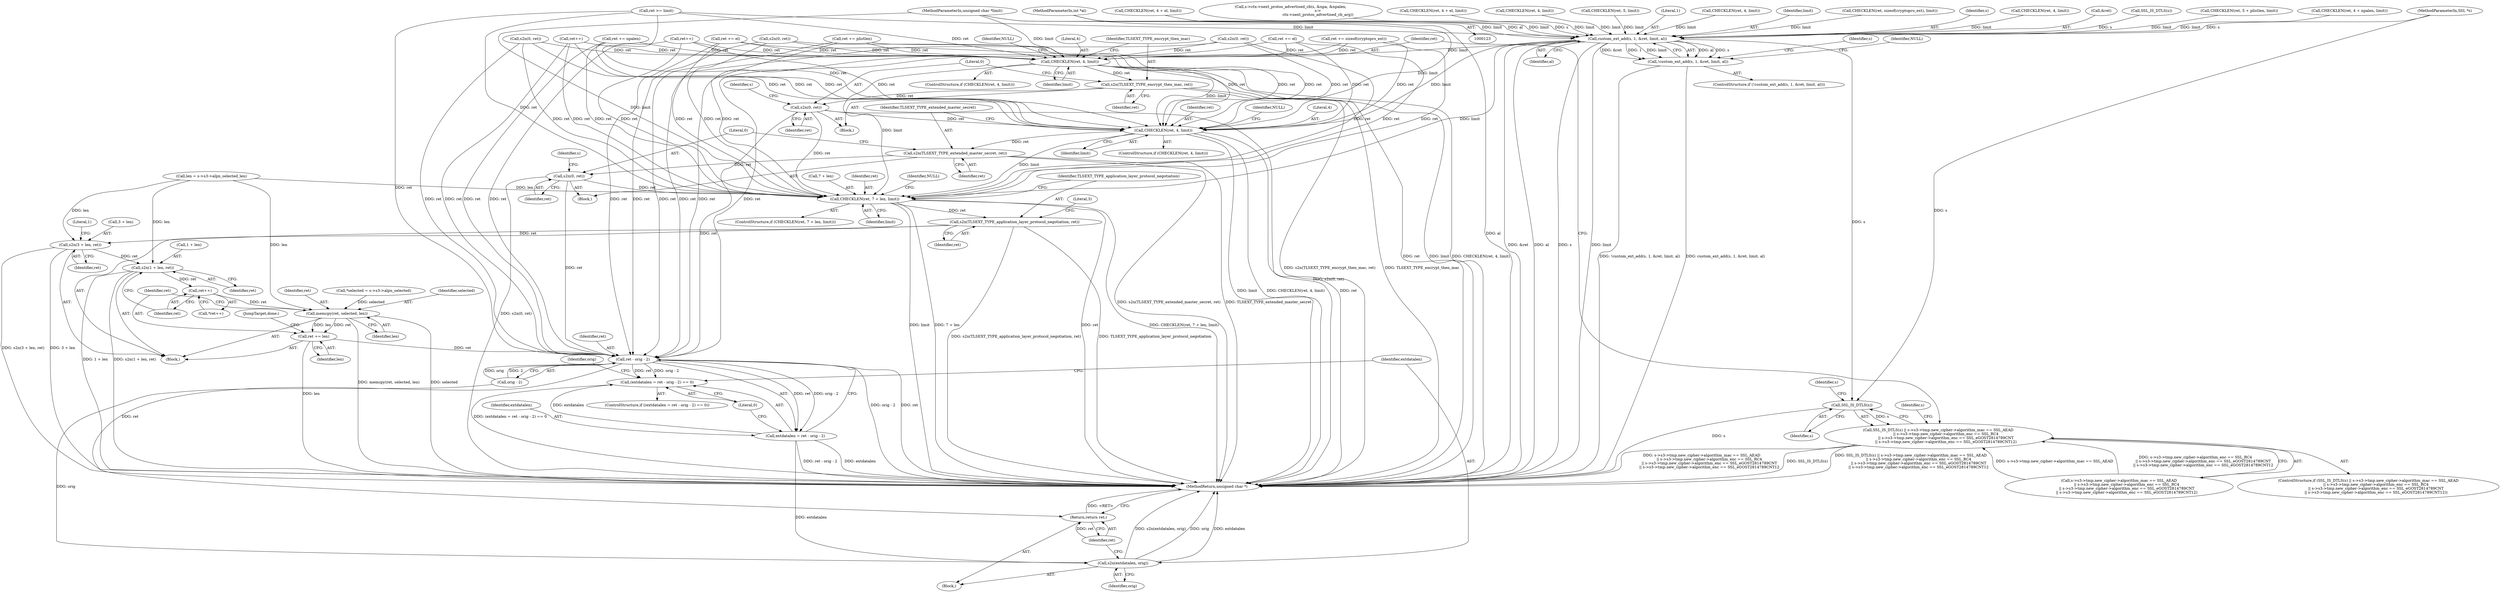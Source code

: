 digraph "0_openssl_4ad93618d26a3ea23d36ad5498ff4f59eff3a4d2_6@pointer" {
"1000127" [label="(MethodParameterIn,int *al)"];
"1000610" [label="(Call,custom_ext_add(s, 1, &ret, limit, al))"];
"1000609" [label="(Call,!custom_ext_add(s, 1, &ret, limit, al))"];
"1000630" [label="(Call,SSL_IS_DTLS(s))"];
"1000629" [label="(Call,SSL_IS_DTLS(s) || s->s3->tmp.new_cipher->algorithm_mac == SSL_AEAD\n             || s->s3->tmp.new_cipher->algorithm_enc == SSL_RC4\n             || s->s3->tmp.new_cipher->algorithm_enc == SSL_eGOST2814789CNT\n             || s->s3->tmp.new_cipher->algorithm_enc == SSL_eGOST2814789CNT12)"];
"1000689" [label="(Call,CHECKLEN(ret, 4, limit))"];
"1000695" [label="(Call,s2n(TLSEXT_TYPE_encrypt_then_mac, ret))"];
"1000698" [label="(Call,s2n(0, ret))"];
"1000711" [label="(Call,CHECKLEN(ret, 4, limit))"];
"1000717" [label="(Call,s2n(TLSEXT_TYPE_extended_master_secret, ret))"];
"1000720" [label="(Call,s2n(0, ret))"];
"1000749" [label="(Call,CHECKLEN(ret, 7 + len, limit))"];
"1000757" [label="(Call,s2n(TLSEXT_TYPE_application_layer_protocol_negotiation, ret))"];
"1000760" [label="(Call,s2n(3 + len, ret))"];
"1000765" [label="(Call,s2n(1 + len, ret))"];
"1000772" [label="(Call,ret++)"];
"1000775" [label="(Call,memcpy(ret, selected, len))"];
"1000779" [label="(Call,ret += len)"];
"1000787" [label="(Call,ret - orig - 2)"];
"1000784" [label="(Call,(extdatalen = ret - orig - 2) == 0)"];
"1000785" [label="(Call,extdatalen = ret - orig - 2)"];
"1000795" [label="(Call,s2n(extdatalen, orig))"];
"1000798" [label="(Return,return ret;)"];
"1000761" [label="(Call,3 + len)"];
"1000797" [label="(Identifier,orig)"];
"1000711" [label="(Call,CHECKLEN(ret, 4, limit))"];
"1000699" [label="(Literal,0)"];
"1000798" [label="(Return,return ret;)"];
"1000794" [label="(Identifier,orig)"];
"1000127" [label="(MethodParameterIn,int *al)"];
"1000764" [label="(Identifier,ret)"];
"1000526" [label="(Call,ret++)"];
"1000506" [label="(Call,CHECKLEN(ret, 5, limit))"];
"1000628" [label="(ControlStructure,if (SSL_IS_DTLS(s) || s->s3->tmp.new_cipher->algorithm_mac == SSL_AEAD\n             || s->s3->tmp.new_cipher->algorithm_enc == SSL_RC4\n             || s->s3->tmp.new_cipher->algorithm_enc == SSL_eGOST2814789CNT\n             || s->s3->tmp.new_cipher->algorithm_enc == SSL_eGOST2814789CNT12))"];
"1000800" [label="(MethodReturn,unsigned char *)"];
"1000191" [label="(Call,ret >= limit)"];
"1000376" [label="(Call,CHECKLEN(ret, 4, limit))"];
"1000694" [label="(Identifier,NULL)"];
"1000691" [label="(Literal,4)"];
"1000128" [label="(Block,)"];
"1000741" [label="(Call,len = s->s3->alpn_selected_len)"];
"1000713" [label="(Literal,4)"];
"1000532" [label="(Call,ret++)"];
"1000789" [label="(Call,orig - 2)"];
"1000792" [label="(Literal,0)"];
"1000360" [label="(Call,s2n(0, ret))"];
"1000491" [label="(Call,ret += sizeof(cryptopro_ext))"];
"1000749" [label="(Call,CHECKLEN(ret, 7 + len, limit))"];
"1000771" [label="(Call,*ret++)"];
"1000608" [label="(ControlStructure,if (!custom_ext_add(s, 1, &ret, limit, al)))"];
"1000712" [label="(Identifier,ret)"];
"1000688" [label="(ControlStructure,if (CHECKLEN(ret, 4, limit)))"];
"1000748" [label="(ControlStructure,if (CHECKLEN(ret, 7 + len, limit)))"];
"1000632" [label="(Call,s->s3->tmp.new_cipher->algorithm_mac == SSL_AEAD\n             || s->s3->tmp.new_cipher->algorithm_enc == SSL_RC4\n             || s->s3->tmp.new_cipher->algorithm_enc == SSL_eGOST2814789CNT\n             || s->s3->tmp.new_cipher->algorithm_enc == SSL_eGOST2814789CNT12)"];
"1000615" [label="(Identifier,limit)"];
"1000785" [label="(Call,extdatalen = ret - orig - 2)"];
"1000776" [label="(Identifier,ret)"];
"1000479" [label="(Call,CHECKLEN(ret, sizeof(cryptopro_ext), limit))"];
"1000751" [label="(Call,7 + len)"];
"1000705" [label="(Identifier,s)"];
"1000611" [label="(Identifier,s)"];
"1000757" [label="(Call,s2n(TLSEXT_TYPE_application_layer_protocol_negotiation, ret))"];
"1000787" [label="(Call,ret - orig - 2)"];
"1000630" [label="(Call,SSL_IS_DTLS(s))"];
"1000780" [label="(Identifier,ret)"];
"1000769" [label="(Identifier,ret)"];
"1000716" [label="(Identifier,NULL)"];
"1000766" [label="(Call,1 + len)"];
"1000788" [label="(Identifier,ret)"];
"1000623" [label="(Identifier,s)"];
"1000760" [label="(Call,s2n(3 + len, ret))"];
"1000687" [label="(Block,)"];
"1000618" [label="(Identifier,NULL)"];
"1000697" [label="(Identifier,ret)"];
"1000772" [label="(Call,ret++)"];
"1000682" [label="(Identifier,s)"];
"1000351" [label="(Call,CHECKLEN(ret, 4, limit))"];
"1000719" [label="(Identifier,ret)"];
"1000733" [label="(Call,*selected = s->s3->alpn_selected)"];
"1000799" [label="(Identifier,ret)"];
"1000613" [label="(Call,&ret)"];
"1000731" [label="(Block,)"];
"1000126" [label="(MethodParameterIn,unsigned char *limit)"];
"1000710" [label="(ControlStructure,if (CHECKLEN(ret, 4, limit)))"];
"1000750" [label="(Identifier,ret)"];
"1000438" [label="(Call,ret += el)"];
"1000765" [label="(Call,s2n(1 + len, ret))"];
"1000695" [label="(Call,s2n(TLSEXT_TYPE_encrypt_then_mac, ret))"];
"1000497" [label="(Call,SSL_IS_DTLS(s))"];
"1000385" [label="(Call,s2n(0, ret))"];
"1000312" [label="(Call,CHECKLEN(ret, 5 + plistlen, limit))"];
"1000767" [label="(Literal,1)"];
"1000580" [label="(Call,CHECKLEN(ret, 4 + npalen, limit))"];
"1000778" [label="(Identifier,len)"];
"1000690" [label="(Identifier,ret)"];
"1000777" [label="(Identifier,selected)"];
"1000616" [label="(Identifier,al)"];
"1000631" [label="(Identifier,s)"];
"1000692" [label="(Identifier,limit)"];
"1000696" [label="(Identifier,TLSEXT_TYPE_encrypt_then_mac)"];
"1000722" [label="(Identifier,ret)"];
"1000629" [label="(Call,SSL_IS_DTLS(s) || s->s3->tmp.new_cipher->algorithm_mac == SSL_AEAD\n             || s->s3->tmp.new_cipher->algorithm_enc == SSL_RC4\n             || s->s3->tmp.new_cipher->algorithm_enc == SSL_eGOST2814789CNT\n             || s->s3->tmp.new_cipher->algorithm_enc == SSL_eGOST2814789CNT12)"];
"1000411" [label="(Call,CHECKLEN(ret, 4 + el, limit))"];
"1000779" [label="(Call,ret += len)"];
"1000721" [label="(Literal,0)"];
"1000718" [label="(Identifier,TLSEXT_TYPE_extended_master_secret)"];
"1000609" [label="(Call,!custom_ext_add(s, 1, &ret, limit, al))"];
"1000717" [label="(Call,s2n(TLSEXT_TYPE_extended_master_secret, ret))"];
"1000689" [label="(Call,CHECKLEN(ret, 4, limit))"];
"1000720" [label="(Call,s2n(0, ret))"];
"1000783" [label="(ControlStructure,if ((extdatalen = ret - orig - 2) == 0))"];
"1000709" [label="(Block,)"];
"1000700" [label="(Identifier,ret)"];
"1000762" [label="(Literal,3)"];
"1000773" [label="(Identifier,ret)"];
"1000781" [label="(Identifier,len)"];
"1000247" [label="(Call,ret += el)"];
"1000786" [label="(Identifier,extdatalen)"];
"1000563" [label="(Call,s->ctx->next_protos_advertised_cb(s, &npa, &npalen,\n                                              s->\n                                              ctx->next_protos_advertised_cb_arg))"];
"1000638" [label="(Identifier,s)"];
"1000727" [label="(Identifier,s)"];
"1000219" [label="(Call,CHECKLEN(ret, 4 + el, limit))"];
"1000796" [label="(Identifier,extdatalen)"];
"1000775" [label="(Call,memcpy(ret, selected, len))"];
"1000278" [label="(Call,CHECKLEN(ret, 4, limit))"];
"1000756" [label="(Identifier,NULL)"];
"1000714" [label="(Identifier,limit)"];
"1000124" [label="(MethodParameterIn,SSL *s)"];
"1000784" [label="(Call,(extdatalen = ret - orig - 2) == 0)"];
"1000759" [label="(Identifier,ret)"];
"1000754" [label="(Identifier,limit)"];
"1000610" [label="(Call,custom_ext_add(s, 1, &ret, limit, al))"];
"1000287" [label="(Call,s2n(0, ret))"];
"1000339" [label="(Call,ret += plistlen)"];
"1000698" [label="(Call,s2n(0, ret))"];
"1000598" [label="(Call,ret += npalen)"];
"1000612" [label="(Literal,1)"];
"1000795" [label="(Call,s2n(extdatalen, orig))"];
"1000782" [label="(JumpTarget,done:)"];
"1000758" [label="(Identifier,TLSEXT_TYPE_application_layer_protocol_negotiation)"];
"1000127" -> "1000123"  [label="AST: "];
"1000127" -> "1000800"  [label="DDG: al"];
"1000127" -> "1000610"  [label="DDG: al"];
"1000610" -> "1000609"  [label="AST: "];
"1000610" -> "1000616"  [label="CFG: "];
"1000611" -> "1000610"  [label="AST: "];
"1000612" -> "1000610"  [label="AST: "];
"1000613" -> "1000610"  [label="AST: "];
"1000615" -> "1000610"  [label="AST: "];
"1000616" -> "1000610"  [label="AST: "];
"1000609" -> "1000610"  [label="CFG: "];
"1000610" -> "1000800"  [label="DDG: &ret"];
"1000610" -> "1000800"  [label="DDG: al"];
"1000610" -> "1000800"  [label="DDG: s"];
"1000610" -> "1000800"  [label="DDG: limit"];
"1000610" -> "1000609"  [label="DDG: al"];
"1000610" -> "1000609"  [label="DDG: s"];
"1000610" -> "1000609"  [label="DDG: &ret"];
"1000610" -> "1000609"  [label="DDG: 1"];
"1000610" -> "1000609"  [label="DDG: limit"];
"1000497" -> "1000610"  [label="DDG: s"];
"1000563" -> "1000610"  [label="DDG: s"];
"1000124" -> "1000610"  [label="DDG: s"];
"1000506" -> "1000610"  [label="DDG: limit"];
"1000479" -> "1000610"  [label="DDG: limit"];
"1000376" -> "1000610"  [label="DDG: limit"];
"1000411" -> "1000610"  [label="DDG: limit"];
"1000351" -> "1000610"  [label="DDG: limit"];
"1000580" -> "1000610"  [label="DDG: limit"];
"1000191" -> "1000610"  [label="DDG: limit"];
"1000278" -> "1000610"  [label="DDG: limit"];
"1000219" -> "1000610"  [label="DDG: limit"];
"1000312" -> "1000610"  [label="DDG: limit"];
"1000126" -> "1000610"  [label="DDG: limit"];
"1000610" -> "1000630"  [label="DDG: s"];
"1000610" -> "1000689"  [label="DDG: limit"];
"1000610" -> "1000711"  [label="DDG: limit"];
"1000610" -> "1000749"  [label="DDG: limit"];
"1000609" -> "1000608"  [label="AST: "];
"1000618" -> "1000609"  [label="CFG: "];
"1000623" -> "1000609"  [label="CFG: "];
"1000609" -> "1000800"  [label="DDG: custom_ext_add(s, 1, &ret, limit, al)"];
"1000609" -> "1000800"  [label="DDG: !custom_ext_add(s, 1, &ret, limit, al)"];
"1000630" -> "1000629"  [label="AST: "];
"1000630" -> "1000631"  [label="CFG: "];
"1000631" -> "1000630"  [label="AST: "];
"1000638" -> "1000630"  [label="CFG: "];
"1000629" -> "1000630"  [label="CFG: "];
"1000630" -> "1000800"  [label="DDG: s"];
"1000630" -> "1000629"  [label="DDG: s"];
"1000124" -> "1000630"  [label="DDG: s"];
"1000629" -> "1000628"  [label="AST: "];
"1000629" -> "1000632"  [label="CFG: "];
"1000632" -> "1000629"  [label="AST: "];
"1000682" -> "1000629"  [label="CFG: "];
"1000690" -> "1000629"  [label="CFG: "];
"1000629" -> "1000800"  [label="DDG: SSL_IS_DTLS(s)"];
"1000629" -> "1000800"  [label="DDG: SSL_IS_DTLS(s) || s->s3->tmp.new_cipher->algorithm_mac == SSL_AEAD\n             || s->s3->tmp.new_cipher->algorithm_enc == SSL_RC4\n             || s->s3->tmp.new_cipher->algorithm_enc == SSL_eGOST2814789CNT\n             || s->s3->tmp.new_cipher->algorithm_enc == SSL_eGOST2814789CNT12"];
"1000629" -> "1000800"  [label="DDG: s->s3->tmp.new_cipher->algorithm_mac == SSL_AEAD\n             || s->s3->tmp.new_cipher->algorithm_enc == SSL_RC4\n             || s->s3->tmp.new_cipher->algorithm_enc == SSL_eGOST2814789CNT\n             || s->s3->tmp.new_cipher->algorithm_enc == SSL_eGOST2814789CNT12"];
"1000632" -> "1000629"  [label="DDG: s->s3->tmp.new_cipher->algorithm_mac == SSL_AEAD"];
"1000632" -> "1000629"  [label="DDG: s->s3->tmp.new_cipher->algorithm_enc == SSL_RC4\n             || s->s3->tmp.new_cipher->algorithm_enc == SSL_eGOST2814789CNT\n             || s->s3->tmp.new_cipher->algorithm_enc == SSL_eGOST2814789CNT12"];
"1000689" -> "1000688"  [label="AST: "];
"1000689" -> "1000692"  [label="CFG: "];
"1000690" -> "1000689"  [label="AST: "];
"1000691" -> "1000689"  [label="AST: "];
"1000692" -> "1000689"  [label="AST: "];
"1000694" -> "1000689"  [label="CFG: "];
"1000696" -> "1000689"  [label="CFG: "];
"1000689" -> "1000800"  [label="DDG: CHECKLEN(ret, 4, limit)"];
"1000689" -> "1000800"  [label="DDG: ret"];
"1000689" -> "1000800"  [label="DDG: limit"];
"1000247" -> "1000689"  [label="DDG: ret"];
"1000532" -> "1000689"  [label="DDG: ret"];
"1000598" -> "1000689"  [label="DDG: ret"];
"1000287" -> "1000689"  [label="DDG: ret"];
"1000385" -> "1000689"  [label="DDG: ret"];
"1000526" -> "1000689"  [label="DDG: ret"];
"1000339" -> "1000689"  [label="DDG: ret"];
"1000360" -> "1000689"  [label="DDG: ret"];
"1000491" -> "1000689"  [label="DDG: ret"];
"1000438" -> "1000689"  [label="DDG: ret"];
"1000191" -> "1000689"  [label="DDG: ret"];
"1000126" -> "1000689"  [label="DDG: limit"];
"1000689" -> "1000695"  [label="DDG: ret"];
"1000689" -> "1000711"  [label="DDG: limit"];
"1000689" -> "1000749"  [label="DDG: limit"];
"1000695" -> "1000687"  [label="AST: "];
"1000695" -> "1000697"  [label="CFG: "];
"1000696" -> "1000695"  [label="AST: "];
"1000697" -> "1000695"  [label="AST: "];
"1000699" -> "1000695"  [label="CFG: "];
"1000695" -> "1000800"  [label="DDG: s2n(TLSEXT_TYPE_encrypt_then_mac, ret)"];
"1000695" -> "1000800"  [label="DDG: TLSEXT_TYPE_encrypt_then_mac"];
"1000695" -> "1000698"  [label="DDG: ret"];
"1000698" -> "1000687"  [label="AST: "];
"1000698" -> "1000700"  [label="CFG: "];
"1000699" -> "1000698"  [label="AST: "];
"1000700" -> "1000698"  [label="AST: "];
"1000705" -> "1000698"  [label="CFG: "];
"1000698" -> "1000800"  [label="DDG: s2n(0, ret)"];
"1000698" -> "1000711"  [label="DDG: ret"];
"1000698" -> "1000749"  [label="DDG: ret"];
"1000698" -> "1000787"  [label="DDG: ret"];
"1000711" -> "1000710"  [label="AST: "];
"1000711" -> "1000714"  [label="CFG: "];
"1000712" -> "1000711"  [label="AST: "];
"1000713" -> "1000711"  [label="AST: "];
"1000714" -> "1000711"  [label="AST: "];
"1000716" -> "1000711"  [label="CFG: "];
"1000718" -> "1000711"  [label="CFG: "];
"1000711" -> "1000800"  [label="DDG: limit"];
"1000711" -> "1000800"  [label="DDG: CHECKLEN(ret, 4, limit)"];
"1000711" -> "1000800"  [label="DDG: ret"];
"1000247" -> "1000711"  [label="DDG: ret"];
"1000598" -> "1000711"  [label="DDG: ret"];
"1000287" -> "1000711"  [label="DDG: ret"];
"1000385" -> "1000711"  [label="DDG: ret"];
"1000526" -> "1000711"  [label="DDG: ret"];
"1000339" -> "1000711"  [label="DDG: ret"];
"1000360" -> "1000711"  [label="DDG: ret"];
"1000491" -> "1000711"  [label="DDG: ret"];
"1000438" -> "1000711"  [label="DDG: ret"];
"1000191" -> "1000711"  [label="DDG: ret"];
"1000532" -> "1000711"  [label="DDG: ret"];
"1000126" -> "1000711"  [label="DDG: limit"];
"1000711" -> "1000717"  [label="DDG: ret"];
"1000711" -> "1000749"  [label="DDG: limit"];
"1000717" -> "1000709"  [label="AST: "];
"1000717" -> "1000719"  [label="CFG: "];
"1000718" -> "1000717"  [label="AST: "];
"1000719" -> "1000717"  [label="AST: "];
"1000721" -> "1000717"  [label="CFG: "];
"1000717" -> "1000800"  [label="DDG: s2n(TLSEXT_TYPE_extended_master_secret, ret)"];
"1000717" -> "1000800"  [label="DDG: TLSEXT_TYPE_extended_master_secret"];
"1000717" -> "1000720"  [label="DDG: ret"];
"1000720" -> "1000709"  [label="AST: "];
"1000720" -> "1000722"  [label="CFG: "];
"1000721" -> "1000720"  [label="AST: "];
"1000722" -> "1000720"  [label="AST: "];
"1000727" -> "1000720"  [label="CFG: "];
"1000720" -> "1000800"  [label="DDG: s2n(0, ret)"];
"1000720" -> "1000749"  [label="DDG: ret"];
"1000720" -> "1000787"  [label="DDG: ret"];
"1000749" -> "1000748"  [label="AST: "];
"1000749" -> "1000754"  [label="CFG: "];
"1000750" -> "1000749"  [label="AST: "];
"1000751" -> "1000749"  [label="AST: "];
"1000754" -> "1000749"  [label="AST: "];
"1000756" -> "1000749"  [label="CFG: "];
"1000758" -> "1000749"  [label="CFG: "];
"1000749" -> "1000800"  [label="DDG: limit"];
"1000749" -> "1000800"  [label="DDG: 7 + len"];
"1000749" -> "1000800"  [label="DDG: ret"];
"1000749" -> "1000800"  [label="DDG: CHECKLEN(ret, 7 + len, limit)"];
"1000247" -> "1000749"  [label="DDG: ret"];
"1000598" -> "1000749"  [label="DDG: ret"];
"1000287" -> "1000749"  [label="DDG: ret"];
"1000385" -> "1000749"  [label="DDG: ret"];
"1000526" -> "1000749"  [label="DDG: ret"];
"1000339" -> "1000749"  [label="DDG: ret"];
"1000360" -> "1000749"  [label="DDG: ret"];
"1000491" -> "1000749"  [label="DDG: ret"];
"1000438" -> "1000749"  [label="DDG: ret"];
"1000191" -> "1000749"  [label="DDG: ret"];
"1000532" -> "1000749"  [label="DDG: ret"];
"1000741" -> "1000749"  [label="DDG: len"];
"1000126" -> "1000749"  [label="DDG: limit"];
"1000749" -> "1000757"  [label="DDG: ret"];
"1000757" -> "1000731"  [label="AST: "];
"1000757" -> "1000759"  [label="CFG: "];
"1000758" -> "1000757"  [label="AST: "];
"1000759" -> "1000757"  [label="AST: "];
"1000762" -> "1000757"  [label="CFG: "];
"1000757" -> "1000800"  [label="DDG: s2n(TLSEXT_TYPE_application_layer_protocol_negotiation, ret)"];
"1000757" -> "1000800"  [label="DDG: TLSEXT_TYPE_application_layer_protocol_negotiation"];
"1000757" -> "1000760"  [label="DDG: ret"];
"1000760" -> "1000731"  [label="AST: "];
"1000760" -> "1000764"  [label="CFG: "];
"1000761" -> "1000760"  [label="AST: "];
"1000764" -> "1000760"  [label="AST: "];
"1000767" -> "1000760"  [label="CFG: "];
"1000760" -> "1000800"  [label="DDG: s2n(3 + len, ret)"];
"1000760" -> "1000800"  [label="DDG: 3 + len"];
"1000741" -> "1000760"  [label="DDG: len"];
"1000760" -> "1000765"  [label="DDG: ret"];
"1000765" -> "1000731"  [label="AST: "];
"1000765" -> "1000769"  [label="CFG: "];
"1000766" -> "1000765"  [label="AST: "];
"1000769" -> "1000765"  [label="AST: "];
"1000773" -> "1000765"  [label="CFG: "];
"1000765" -> "1000800"  [label="DDG: 1 + len"];
"1000765" -> "1000800"  [label="DDG: s2n(1 + len, ret)"];
"1000741" -> "1000765"  [label="DDG: len"];
"1000765" -> "1000772"  [label="DDG: ret"];
"1000772" -> "1000771"  [label="AST: "];
"1000772" -> "1000773"  [label="CFG: "];
"1000773" -> "1000772"  [label="AST: "];
"1000771" -> "1000772"  [label="CFG: "];
"1000772" -> "1000775"  [label="DDG: ret"];
"1000775" -> "1000731"  [label="AST: "];
"1000775" -> "1000778"  [label="CFG: "];
"1000776" -> "1000775"  [label="AST: "];
"1000777" -> "1000775"  [label="AST: "];
"1000778" -> "1000775"  [label="AST: "];
"1000780" -> "1000775"  [label="CFG: "];
"1000775" -> "1000800"  [label="DDG: selected"];
"1000775" -> "1000800"  [label="DDG: memcpy(ret, selected, len)"];
"1000733" -> "1000775"  [label="DDG: selected"];
"1000741" -> "1000775"  [label="DDG: len"];
"1000775" -> "1000779"  [label="DDG: len"];
"1000775" -> "1000779"  [label="DDG: ret"];
"1000779" -> "1000731"  [label="AST: "];
"1000779" -> "1000781"  [label="CFG: "];
"1000780" -> "1000779"  [label="AST: "];
"1000781" -> "1000779"  [label="AST: "];
"1000782" -> "1000779"  [label="CFG: "];
"1000779" -> "1000800"  [label="DDG: len"];
"1000779" -> "1000787"  [label="DDG: ret"];
"1000787" -> "1000785"  [label="AST: "];
"1000787" -> "1000789"  [label="CFG: "];
"1000788" -> "1000787"  [label="AST: "];
"1000789" -> "1000787"  [label="AST: "];
"1000785" -> "1000787"  [label="CFG: "];
"1000787" -> "1000800"  [label="DDG: orig - 2"];
"1000787" -> "1000800"  [label="DDG: ret"];
"1000787" -> "1000784"  [label="DDG: ret"];
"1000787" -> "1000784"  [label="DDG: orig - 2"];
"1000787" -> "1000785"  [label="DDG: ret"];
"1000787" -> "1000785"  [label="DDG: orig - 2"];
"1000247" -> "1000787"  [label="DDG: ret"];
"1000287" -> "1000787"  [label="DDG: ret"];
"1000385" -> "1000787"  [label="DDG: ret"];
"1000526" -> "1000787"  [label="DDG: ret"];
"1000339" -> "1000787"  [label="DDG: ret"];
"1000360" -> "1000787"  [label="DDG: ret"];
"1000491" -> "1000787"  [label="DDG: ret"];
"1000438" -> "1000787"  [label="DDG: ret"];
"1000191" -> "1000787"  [label="DDG: ret"];
"1000532" -> "1000787"  [label="DDG: ret"];
"1000598" -> "1000787"  [label="DDG: ret"];
"1000789" -> "1000787"  [label="DDG: orig"];
"1000789" -> "1000787"  [label="DDG: 2"];
"1000787" -> "1000798"  [label="DDG: ret"];
"1000784" -> "1000783"  [label="AST: "];
"1000784" -> "1000792"  [label="CFG: "];
"1000785" -> "1000784"  [label="AST: "];
"1000792" -> "1000784"  [label="AST: "];
"1000794" -> "1000784"  [label="CFG: "];
"1000796" -> "1000784"  [label="CFG: "];
"1000784" -> "1000800"  [label="DDG: (extdatalen = ret - orig - 2) == 0"];
"1000785" -> "1000784"  [label="DDG: extdatalen"];
"1000786" -> "1000785"  [label="AST: "];
"1000792" -> "1000785"  [label="CFG: "];
"1000785" -> "1000800"  [label="DDG: extdatalen"];
"1000785" -> "1000800"  [label="DDG: ret - orig - 2"];
"1000785" -> "1000795"  [label="DDG: extdatalen"];
"1000795" -> "1000128"  [label="AST: "];
"1000795" -> "1000797"  [label="CFG: "];
"1000796" -> "1000795"  [label="AST: "];
"1000797" -> "1000795"  [label="AST: "];
"1000799" -> "1000795"  [label="CFG: "];
"1000795" -> "1000800"  [label="DDG: extdatalen"];
"1000795" -> "1000800"  [label="DDG: s2n(extdatalen, orig)"];
"1000795" -> "1000800"  [label="DDG: orig"];
"1000789" -> "1000795"  [label="DDG: orig"];
"1000798" -> "1000128"  [label="AST: "];
"1000798" -> "1000799"  [label="CFG: "];
"1000799" -> "1000798"  [label="AST: "];
"1000800" -> "1000798"  [label="CFG: "];
"1000798" -> "1000800"  [label="DDG: <RET>"];
"1000799" -> "1000798"  [label="DDG: ret"];
}
